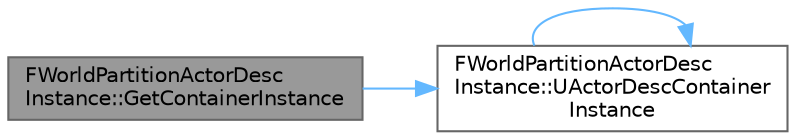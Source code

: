 digraph "FWorldPartitionActorDescInstance::GetContainerInstance"
{
 // INTERACTIVE_SVG=YES
 // LATEX_PDF_SIZE
  bgcolor="transparent";
  edge [fontname=Helvetica,fontsize=10,labelfontname=Helvetica,labelfontsize=10];
  node [fontname=Helvetica,fontsize=10,shape=box,height=0.2,width=0.4];
  rankdir="LR";
  Node1 [id="Node000001",label="FWorldPartitionActorDesc\lInstance::GetContainerInstance",height=0.2,width=0.4,color="gray40", fillcolor="grey60", style="filled", fontcolor="black",tooltip=" "];
  Node1 -> Node2 [id="edge1_Node000001_Node000002",color="steelblue1",style="solid",tooltip=" "];
  Node2 [id="Node000002",label="FWorldPartitionActorDesc\lInstance::UActorDescContainer\lInstance",height=0.2,width=0.4,color="grey40", fillcolor="white", style="filled",URL="$d5/d70/classFWorldPartitionActorDescInstance.html#a2f3d26a57f8fcc67b6ef7508e1f138a5",tooltip=" "];
  Node2 -> Node2 [id="edge2_Node000002_Node000002",color="steelblue1",style="solid",tooltip=" "];
}
